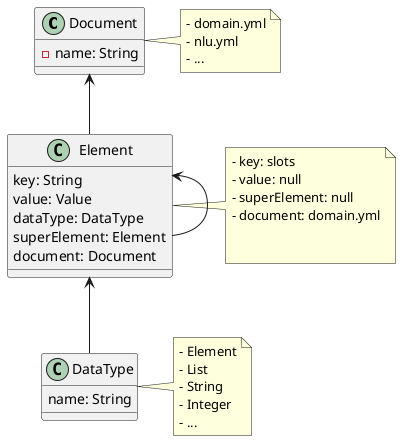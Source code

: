 @startuml

'https://rasa.com/docs/rasa/domain/

class Document {
 - name: String
}
note right: - domain.yml\n- nlu.yml\n- ...

class Element {
  key: String
  value: Value
  dataType: DataType
  superElement: Element
  document: Document
}
note right of Element
- key: slots
- value: null
- superElement: null
- document: domain.yml

'- key: concerts
'- value: null
'- dataType: Element
'- superElement: slots
'- document: null
'
'- key: type
'- value: list
'- dataType: String
'- superElement: concerts
'- document: null
'
'- key: influence_conversation
'- value: false
'- superElement: concerts
'- document: null
'
'- key: intents
'- value: null
'- dataType: List
'- superElement: null
'- document: domain.yml
'
'- key: affirm
'- value: null
'- dataType: null
'- superElement: intents
'- document: null
'
'- key: deny
'- value: null
'- superElement: intents
'- document: null
'
'- key: greet
'- value: null
'- superElement: intents
'- document: null
'
'- key: thankyou
'- value: null
'- superElement: intents
'- document: null
'
'- key: goodbye
'- value: null
'- superElement: intents
'- document: null

end note


class DataType {
  name: String
}
note right of DataType
- Element
- List
- String
- Integer
- ...
end note

Document <-- Element
Element <-- Element
Element <--  DataType

@enduml
